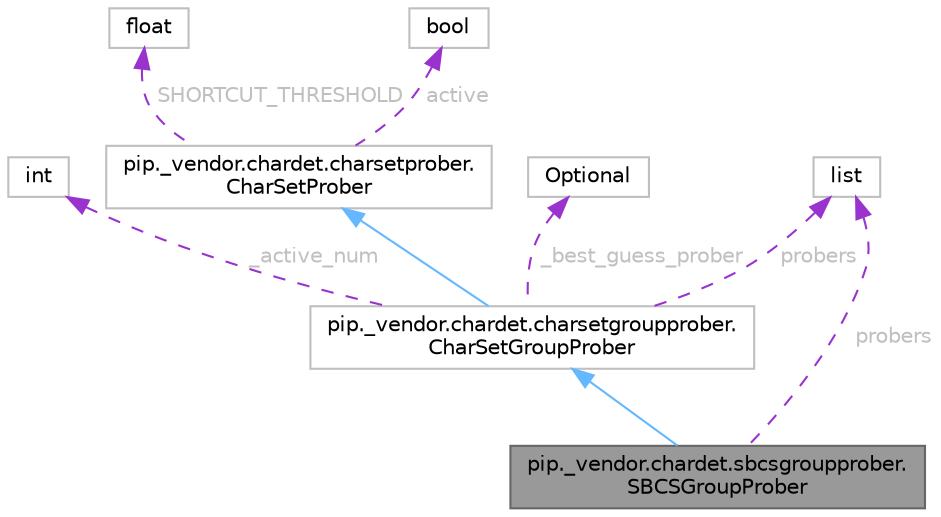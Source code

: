 digraph "pip._vendor.chardet.sbcsgroupprober.SBCSGroupProber"
{
 // LATEX_PDF_SIZE
  bgcolor="transparent";
  edge [fontname=Helvetica,fontsize=10,labelfontname=Helvetica,labelfontsize=10];
  node [fontname=Helvetica,fontsize=10,shape=box,height=0.2,width=0.4];
  Node1 [id="Node000001",label="pip._vendor.chardet.sbcsgroupprober.\lSBCSGroupProber",height=0.2,width=0.4,color="gray40", fillcolor="grey60", style="filled", fontcolor="black",tooltip=" "];
  Node2 -> Node1 [id="edge9_Node000001_Node000002",dir="back",color="steelblue1",style="solid",tooltip=" "];
  Node2 [id="Node000002",label="pip._vendor.chardet.charsetgroupprober.\lCharSetGroupProber",height=0.2,width=0.4,color="grey75", fillcolor="white", style="filled",URL="$d2/dcb/classpip_1_1__vendor_1_1chardet_1_1charsetgroupprober_1_1CharSetGroupProber.html",tooltip=" "];
  Node3 -> Node2 [id="edge10_Node000002_Node000003",dir="back",color="steelblue1",style="solid",tooltip=" "];
  Node3 [id="Node000003",label="pip._vendor.chardet.charsetprober.\lCharSetProber",height=0.2,width=0.4,color="grey75", fillcolor="white", style="filled",URL="$d9/d0d/classpip_1_1__vendor_1_1chardet_1_1charsetprober_1_1CharSetProber.html",tooltip=" "];
  Node4 -> Node3 [id="edge11_Node000003_Node000004",dir="back",color="darkorchid3",style="dashed",tooltip=" ",label=" SHORTCUT_THRESHOLD",fontcolor="grey" ];
  Node4 [id="Node000004",label="float",height=0.2,width=0.4,color="grey75", fillcolor="white", style="filled",tooltip=" "];
  Node5 -> Node3 [id="edge12_Node000003_Node000005",dir="back",color="darkorchid3",style="dashed",tooltip=" ",label=" active",fontcolor="grey" ];
  Node5 [id="Node000005",label="bool",height=0.2,width=0.4,color="grey75", fillcolor="white", style="filled",tooltip=" "];
  Node6 -> Node2 [id="edge13_Node000002_Node000006",dir="back",color="darkorchid3",style="dashed",tooltip=" ",label=" _active_num",fontcolor="grey" ];
  Node6 [id="Node000006",label="int",height=0.2,width=0.4,color="grey75", fillcolor="white", style="filled",tooltip=" "];
  Node7 -> Node2 [id="edge14_Node000002_Node000007",dir="back",color="darkorchid3",style="dashed",tooltip=" ",label=" probers",fontcolor="grey" ];
  Node7 [id="Node000007",label="list",height=0.2,width=0.4,color="grey75", fillcolor="white", style="filled",tooltip=" "];
  Node8 -> Node2 [id="edge15_Node000002_Node000008",dir="back",color="darkorchid3",style="dashed",tooltip=" ",label=" _best_guess_prober",fontcolor="grey" ];
  Node8 [id="Node000008",label="Optional",height=0.2,width=0.4,color="grey75", fillcolor="white", style="filled",tooltip=" "];
  Node7 -> Node1 [id="edge16_Node000001_Node000007",dir="back",color="darkorchid3",style="dashed",tooltip=" ",label=" probers",fontcolor="grey" ];
}
